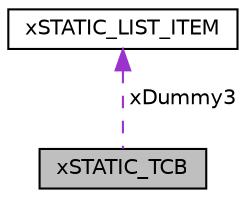 digraph "xSTATIC_TCB"
{
  edge [fontname="Helvetica",fontsize="10",labelfontname="Helvetica",labelfontsize="10"];
  node [fontname="Helvetica",fontsize="10",shape=record];
  Node1 [label="xSTATIC_TCB",height=0.2,width=0.4,color="black", fillcolor="grey75", style="filled" fontcolor="black"];
  Node2 -> Node1 [dir="back",color="darkorchid3",fontsize="10",style="dashed",label=" xDummy3" ,fontname="Helvetica"];
  Node2 [label="xSTATIC_LIST_ITEM",height=0.2,width=0.4,color="black", fillcolor="white", style="filled",URL="$d3/d07/structxSTATIC__LIST__ITEM.html"];
}
